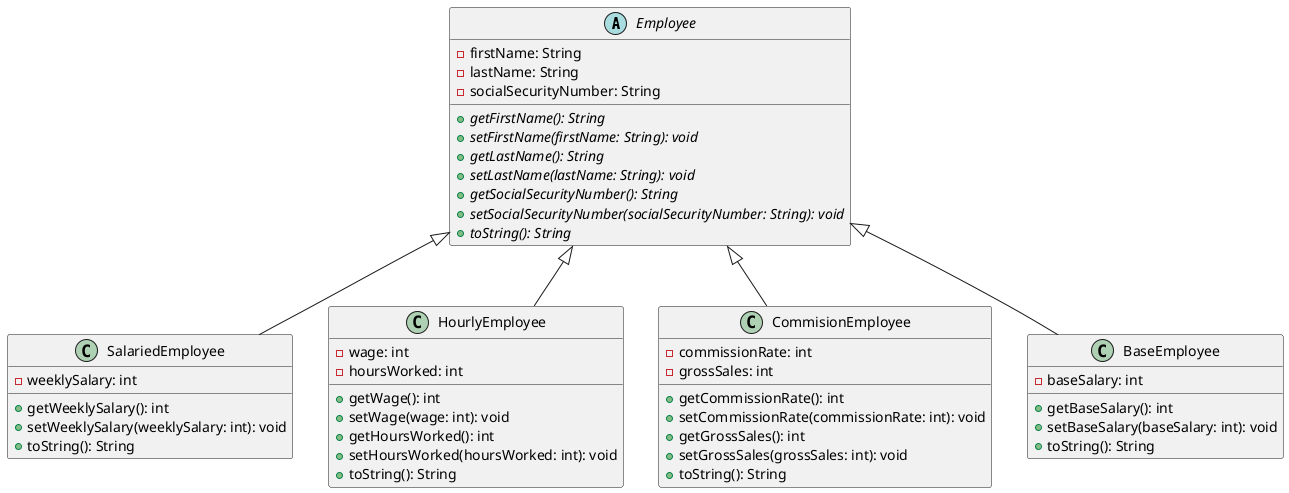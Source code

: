 @startuml

abstract class Employee {
    - firstName: String
    - lastName: String
    - socialSecurityNumber: String

    {abstract} + getFirstName(): String
    {abstract} + setFirstName(firstName: String): void
    {abstract} + getLastName(): String
    {abstract} + setLastName(lastName: String): void
    {abstract} + getSocialSecurityNumber(): String
    {abstract} + setSocialSecurityNumber(socialSecurityNumber: String): void
    {abstract} + toString(): String
}

class SalariedEmployee {
    - weeklySalary: int
    + getWeeklySalary(): int
    + setWeeklySalary(weeklySalary: int): void
    + toString(): String
}

class HourlyEmployee {
    - wage: int
    - hoursWorked: int
    + getWage(): int
    + setWage(wage: int): void
    + getHoursWorked(): int
    + setHoursWorked(hoursWorked: int): void
    + toString(): String
}

class CommisionEmployee {
    - commissionRate: int
    - grossSales: int
    + getCommissionRate(): int
    + setCommissionRate(commissionRate: int): void
    + getGrossSales(): int
    + setGrossSales(grossSales: int): void
    + toString(): String
}

class BaseEmployee {
    - baseSalary: int
    + getBaseSalary(): int
    + setBaseSalary(baseSalary: int): void
    + toString(): String
}

Employee <|-- SalariedEmployee
Employee <|-- HourlyEmployee
Employee <|-- CommisionEmployee
Employee <|-- BaseEmployee

@enduml
